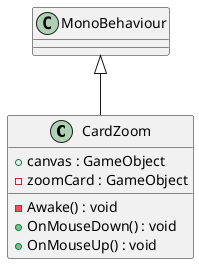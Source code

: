 @startuml
class CardZoom {
    + canvas : GameObject
    - zoomCard : GameObject
    - Awake() : void
    + OnMouseDown() : void
    + OnMouseUp() : void
}
MonoBehaviour <|-- CardZoom
@enduml
